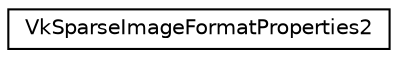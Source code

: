 digraph "Graphical Class Hierarchy"
{
 // LATEX_PDF_SIZE
  edge [fontname="Helvetica",fontsize="10",labelfontname="Helvetica",labelfontsize="10"];
  node [fontname="Helvetica",fontsize="10",shape=record];
  rankdir="LR";
  Node0 [label="VkSparseImageFormatProperties2",height=0.2,width=0.4,color="black", fillcolor="white", style="filled",URL="$structVkSparseImageFormatProperties2.html",tooltip=" "];
}
